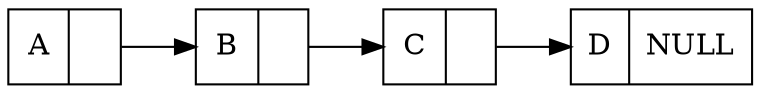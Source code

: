 digraph p3
{
    rankdir = LR;  //让图片横过来
    node[shape = record]//record形状是专门用来做类似”结构体“的东西的
    a[label = "{A|}"];//每个的'|'都是一列
    b[label = "{B|}"];
    c[label = "{C|}"];
    d[label = "{D|NULL}"];
    a -> b:w;
    b->c:w;
    c->d:w;
}